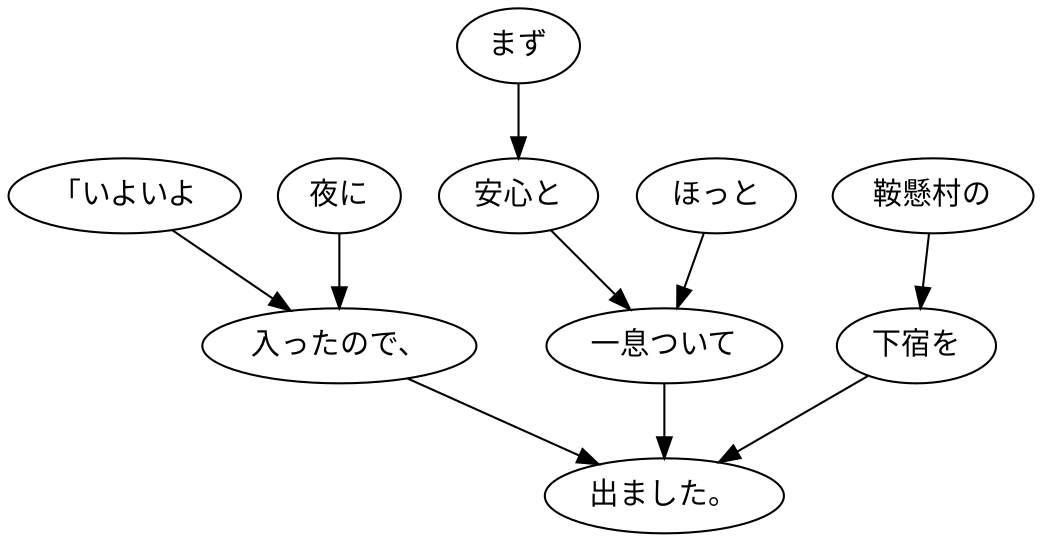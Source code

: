 digraph graph8000 {
	node0 [label="「いよいよ"];
	node1 [label="夜に"];
	node2 [label="入ったので、"];
	node3 [label="まず"];
	node4 [label="安心と"];
	node5 [label="ほっと"];
	node6 [label="一息ついて"];
	node7 [label="鞍懸村の"];
	node8 [label="下宿を"];
	node9 [label="出ました。"];
	node0 -> node2;
	node1 -> node2;
	node2 -> node9;
	node3 -> node4;
	node4 -> node6;
	node5 -> node6;
	node6 -> node9;
	node7 -> node8;
	node8 -> node9;
}
